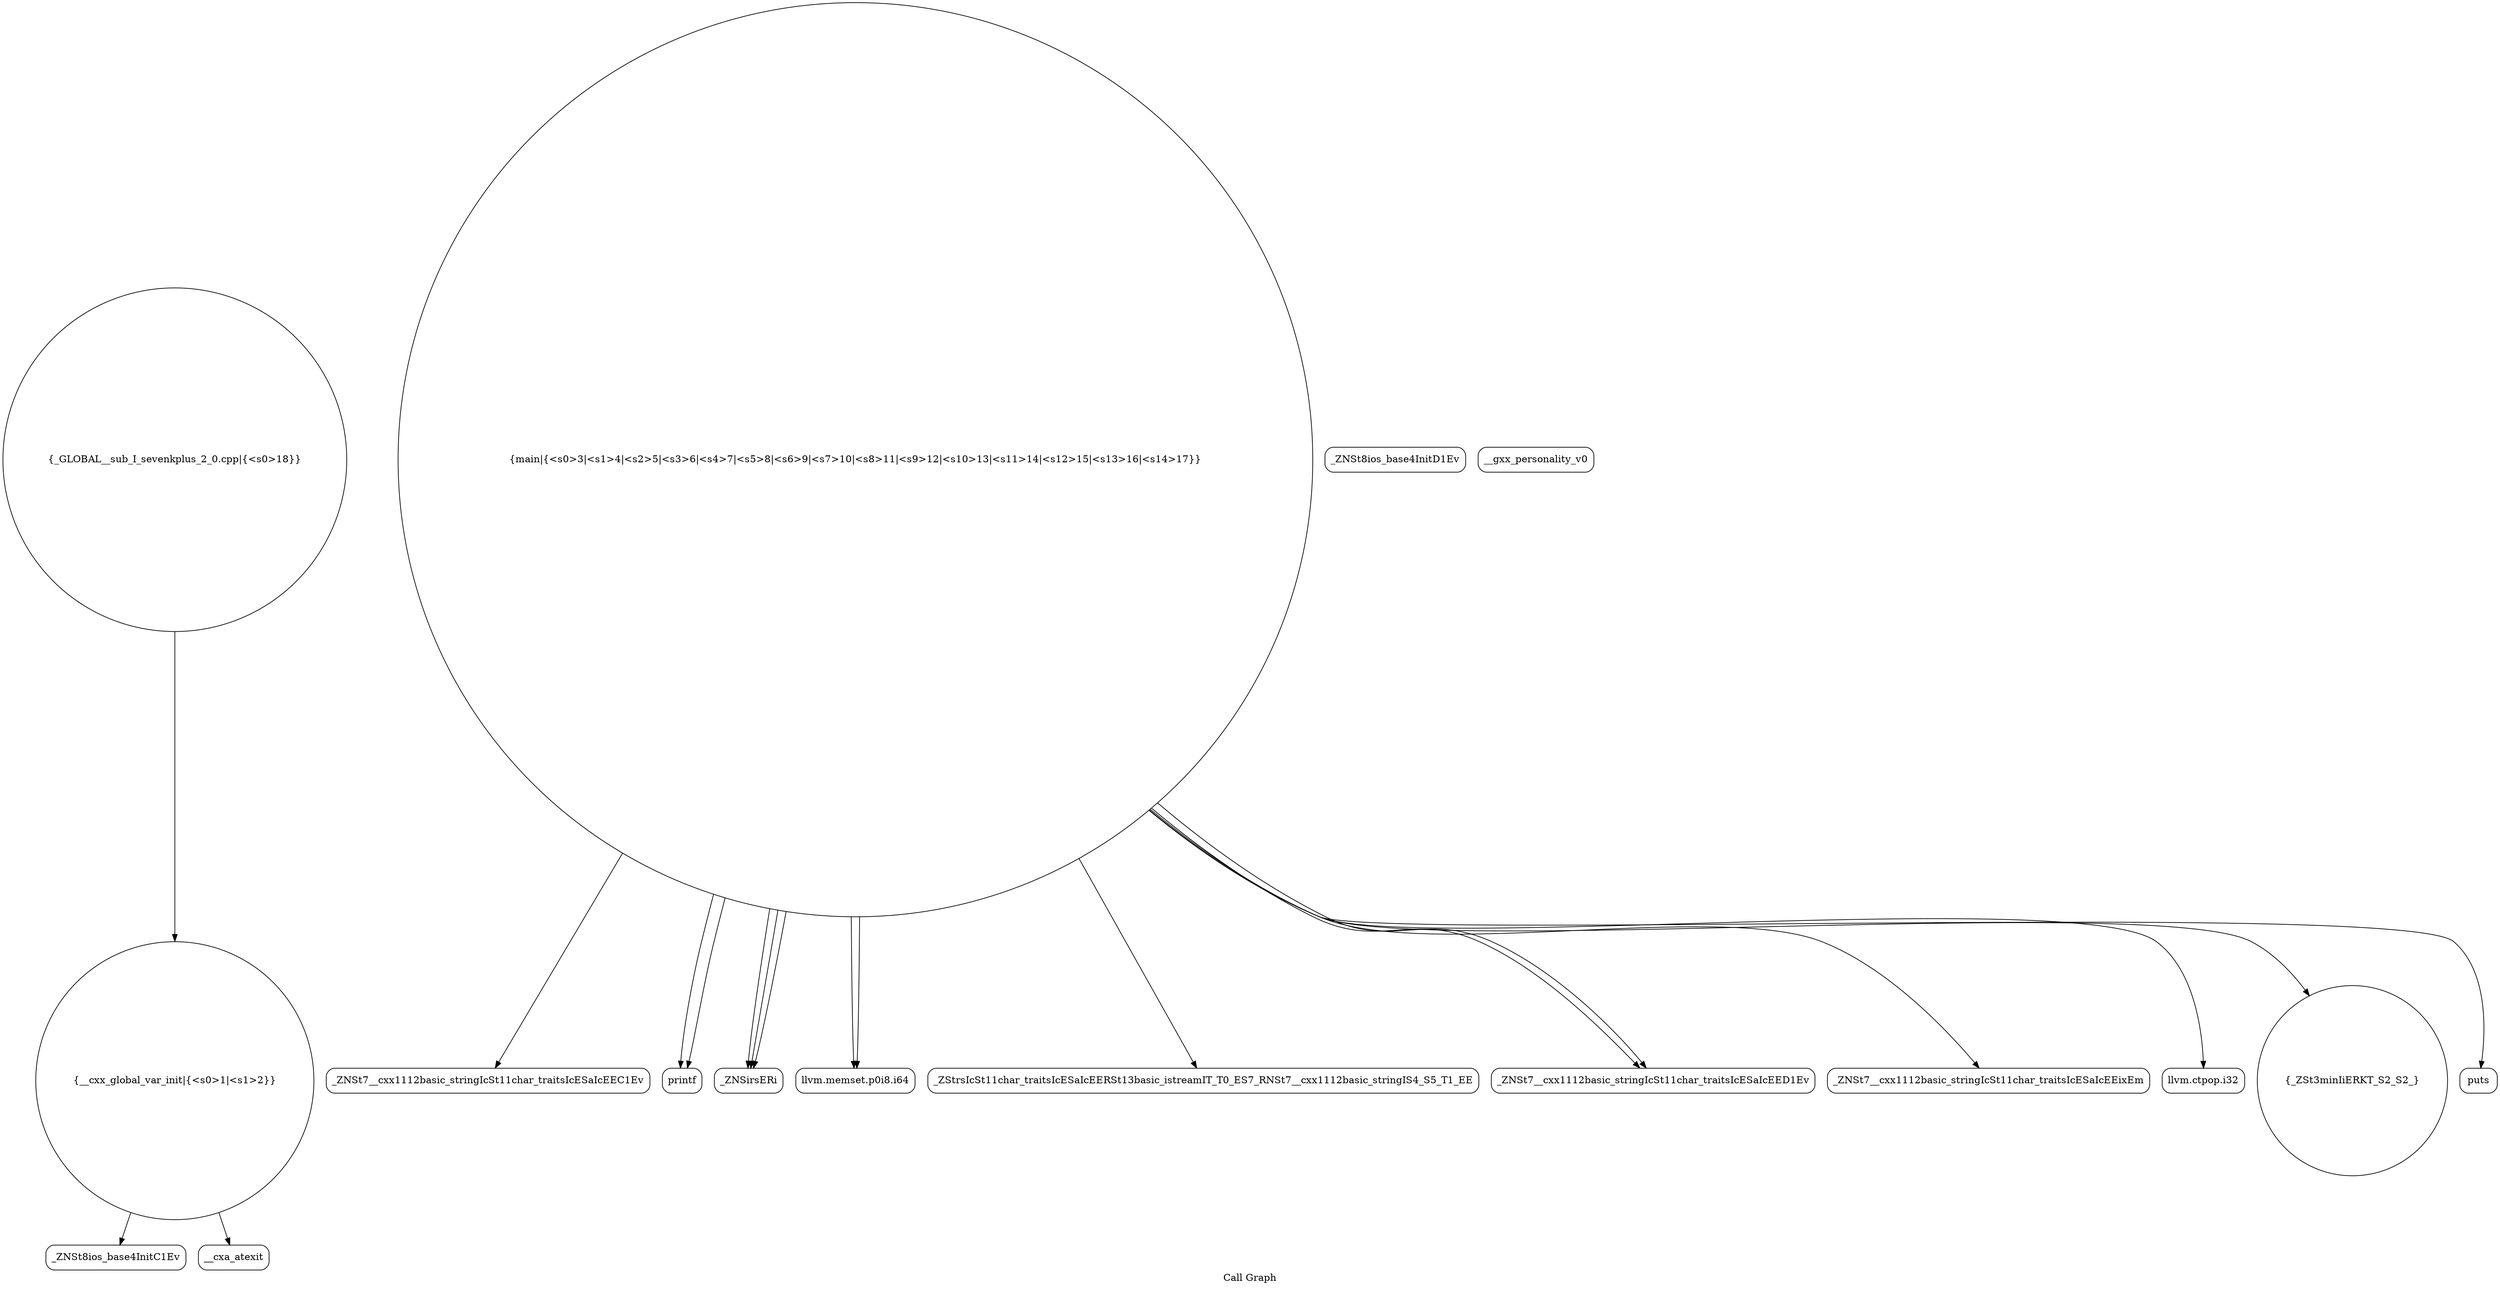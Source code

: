 digraph "Call Graph" {
	label="Call Graph";

	Node0x559ca638f240 [shape=record,shape=circle,label="{__cxx_global_var_init|{<s0>1|<s1>2}}"];
	Node0x559ca638f240:s0 -> Node0x559ca638f6d0[color=black];
	Node0x559ca638f240:s1 -> Node0x559ca638f7d0[color=black];
	Node0x559ca638f9d0 [shape=record,shape=Mrecord,label="{_ZNSt7__cxx1112basic_stringIcSt11char_traitsIcESaIcEEC1Ev}"];
	Node0x559ca638fd50 [shape=record,shape=Mrecord,label="{printf}"];
	Node0x559ca638f750 [shape=record,shape=Mrecord,label="{_ZNSt8ios_base4InitD1Ev}"];
	Node0x559ca638fad0 [shape=record,shape=Mrecord,label="{__gxx_personality_v0}"];
	Node0x559ca638fe50 [shape=record,shape=circle,label="{_GLOBAL__sub_I_sevenkplus_2_0.cpp|{<s0>18}}"];
	Node0x559ca638fe50:s0 -> Node0x559ca638f240[color=black];
	Node0x559ca638f850 [shape=record,shape=circle,label="{main|{<s0>3|<s1>4|<s2>5|<s3>6|<s4>7|<s5>8|<s6>9|<s7>10|<s8>11|<s9>12|<s10>13|<s11>14|<s12>15|<s13>16|<s14>17}}"];
	Node0x559ca638f850:s0 -> Node0x559ca638f8d0[color=black];
	Node0x559ca638f850:s1 -> Node0x559ca638f8d0[color=black];
	Node0x559ca638f850:s2 -> Node0x559ca638f950[color=black];
	Node0x559ca638f850:s3 -> Node0x559ca638f9d0[color=black];
	Node0x559ca638f850:s4 -> Node0x559ca638fa50[color=black];
	Node0x559ca638f850:s5 -> Node0x559ca638f8d0[color=black];
	Node0x559ca638f850:s6 -> Node0x559ca638fbd0[color=black];
	Node0x559ca638f850:s7 -> Node0x559ca638fb50[color=black];
	Node0x559ca638f850:s8 -> Node0x559ca638fbd0[color=black];
	Node0x559ca638f850:s9 -> Node0x559ca638f950[color=black];
	Node0x559ca638f850:s10 -> Node0x559ca638fcd0[color=black];
	Node0x559ca638f850:s11 -> Node0x559ca638fc50[color=black];
	Node0x559ca638f850:s12 -> Node0x559ca638fd50[color=black];
	Node0x559ca638f850:s13 -> Node0x559ca638fdd0[color=black];
	Node0x559ca638f850:s14 -> Node0x559ca638fd50[color=black];
	Node0x559ca638fbd0 [shape=record,shape=Mrecord,label="{_ZNSt7__cxx1112basic_stringIcSt11char_traitsIcESaIcEED1Ev}"];
	Node0x559ca638f950 [shape=record,shape=Mrecord,label="{llvm.memset.p0i8.i64}"];
	Node0x559ca638fcd0 [shape=record,shape=Mrecord,label="{llvm.ctpop.i32}"];
	Node0x559ca638f6d0 [shape=record,shape=Mrecord,label="{_ZNSt8ios_base4InitC1Ev}"];
	Node0x559ca638fa50 [shape=record,shape=Mrecord,label="{_ZStrsIcSt11char_traitsIcESaIcEERSt13basic_istreamIT_T0_ES7_RNSt7__cxx1112basic_stringIS4_S5_T1_EE}"];
	Node0x559ca638fdd0 [shape=record,shape=Mrecord,label="{puts}"];
	Node0x559ca638f7d0 [shape=record,shape=Mrecord,label="{__cxa_atexit}"];
	Node0x559ca638fb50 [shape=record,shape=Mrecord,label="{_ZNSt7__cxx1112basic_stringIcSt11char_traitsIcESaIcEEixEm}"];
	Node0x559ca638f8d0 [shape=record,shape=Mrecord,label="{_ZNSirsERi}"];
	Node0x559ca638fc50 [shape=record,shape=circle,label="{_ZSt3minIiERKT_S2_S2_}"];
}

